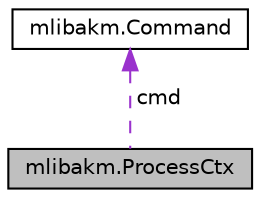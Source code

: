 digraph "mlibakm.ProcessCtx"
{
 // LATEX_PDF_SIZE
  edge [fontname="Helvetica",fontsize="10",labelfontname="Helvetica",labelfontsize="10"];
  node [fontname="Helvetica",fontsize="10",shape=record];
  Node1 [label="mlibakm.ProcessCtx",height=0.2,width=0.4,color="black", fillcolor="grey75", style="filled", fontcolor="black",tooltip=" "];
  Node2 -> Node1 [dir="back",color="darkorchid3",fontsize="10",style="dashed",label=" cmd" ];
  Node2 [label="mlibakm.Command",height=0.2,width=0.4,color="black", fillcolor="white", style="filled",URL="$structmlibakm_1_1_command.html",tooltip=" "];
}
